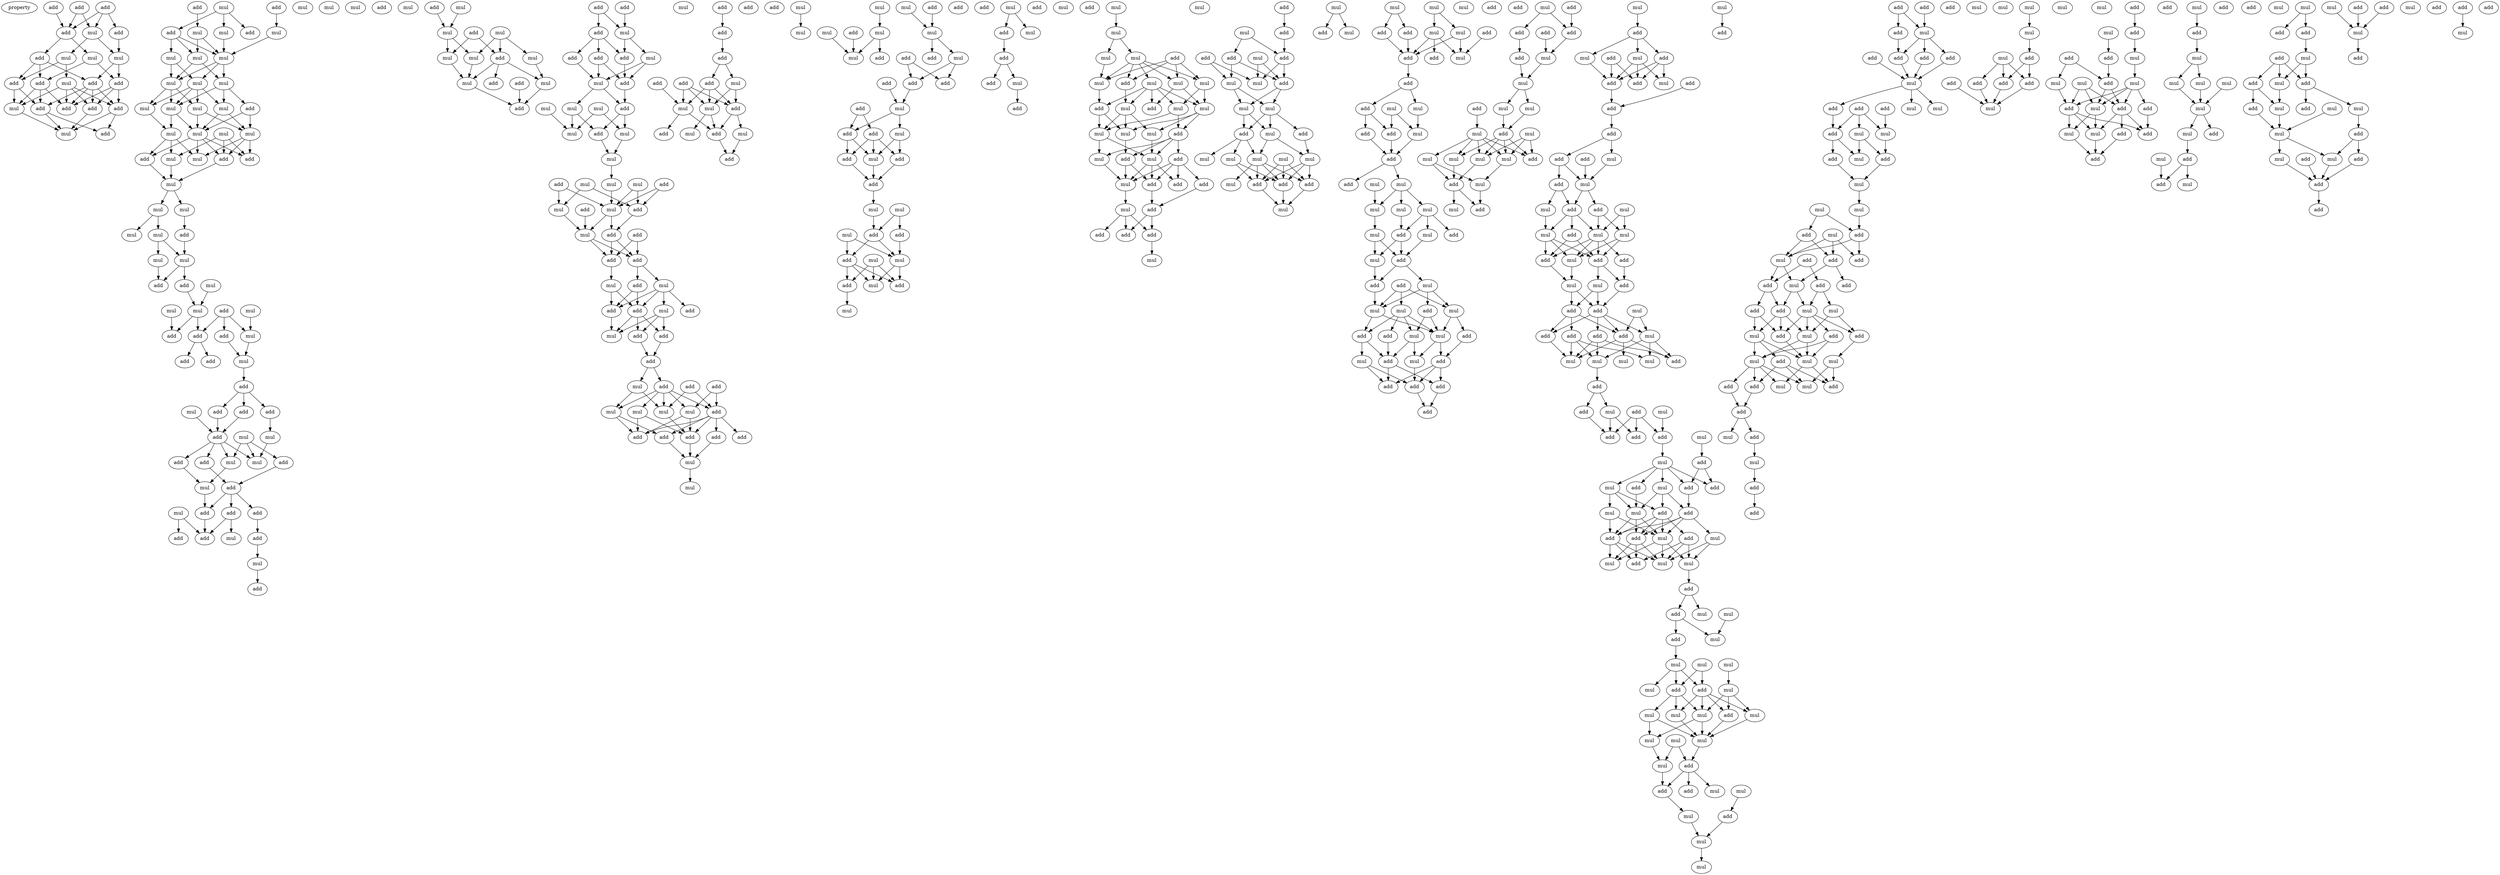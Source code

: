 digraph {
    node [fontcolor=black]
    property [mul=2,lf=1.7]
    0 [ label = add ];
    1 [ label = add ];
    2 [ label = add ];
    3 [ label = add ];
    4 [ label = add ];
    5 [ label = mul ];
    6 [ label = mul ];
    7 [ label = add ];
    8 [ label = mul ];
    9 [ label = mul ];
    10 [ label = add ];
    11 [ label = add ];
    12 [ label = add ];
    13 [ label = mul ];
    14 [ label = add ];
    15 [ label = add ];
    16 [ label = add ];
    17 [ label = add ];
    18 [ label = add ];
    19 [ label = mul ];
    20 [ label = add ];
    21 [ label = mul ];
    22 [ label = add ];
    23 [ label = mul ];
    24 [ label = add ];
    25 [ label = mul ];
    26 [ label = mul ];
    27 [ label = mul ];
    28 [ label = add ];
    29 [ label = add ];
    30 [ label = mul ];
    31 [ label = mul ];
    32 [ label = mul ];
    33 [ label = mul ];
    34 [ label = mul ];
    35 [ label = mul ];
    36 [ label = mul ];
    37 [ label = add ];
    38 [ label = mul ];
    39 [ label = mul ];
    40 [ label = mul ];
    41 [ label = mul ];
    42 [ label = mul ];
    43 [ label = mul ];
    44 [ label = mul ];
    45 [ label = add ];
    46 [ label = add ];
    47 [ label = mul ];
    48 [ label = add ];
    49 [ label = mul ];
    50 [ label = mul ];
    51 [ label = mul ];
    52 [ label = mul ];
    53 [ label = mul ];
    54 [ label = mul ];
    55 [ label = add ];
    56 [ label = mul ];
    57 [ label = mul ];
    58 [ label = add ];
    59 [ label = mul ];
    60 [ label = add ];
    61 [ label = add ];
    62 [ label = mul ];
    63 [ label = mul ];
    64 [ label = mul ];
    65 [ label = add ];
    66 [ label = add ];
    67 [ label = add ];
    68 [ label = mul ];
    69 [ label = mul ];
    70 [ label = mul ];
    71 [ label = add ];
    72 [ label = add ];
    73 [ label = add ];
    74 [ label = add ];
    75 [ label = mul ];
    76 [ label = add ];
    77 [ label = add ];
    78 [ label = add ];
    79 [ label = mul ];
    80 [ label = mul ];
    81 [ label = mul ];
    82 [ label = add ];
    83 [ label = mul ];
    84 [ label = add ];
    85 [ label = add ];
    86 [ label = add ];
    87 [ label = mul ];
    88 [ label = mul ];
    89 [ label = mul ];
    90 [ label = add ];
    91 [ label = add ];
    92 [ label = add ];
    93 [ label = add ];
    94 [ label = add ];
    95 [ label = add ];
    96 [ label = mul ];
    97 [ label = mul ];
    98 [ label = mul ];
    99 [ label = add ];
    100 [ label = add ];
    101 [ label = mul ];
    102 [ label = add ];
    103 [ label = mul ];
    104 [ label = add ];
    105 [ label = mul ];
    106 [ label = mul ];
    107 [ label = mul ];
    108 [ label = mul ];
    109 [ label = mul ];
    110 [ label = add ];
    111 [ label = mul ];
    112 [ label = add ];
    113 [ label = add ];
    114 [ label = mul ];
    115 [ label = add ];
    116 [ label = add ];
    117 [ label = add ];
    118 [ label = mul ];
    119 [ label = add ];
    120 [ label = add ];
    121 [ label = mul ];
    122 [ label = add ];
    123 [ label = add ];
    124 [ label = mul ];
    125 [ label = add ];
    126 [ label = mul ];
    127 [ label = mul ];
    128 [ label = add ];
    129 [ label = mul ];
    130 [ label = mul ];
    131 [ label = mul ];
    132 [ label = add ];
    133 [ label = mul ];
    134 [ label = mul ];
    135 [ label = mul ];
    136 [ label = mul ];
    137 [ label = add ];
    138 [ label = add ];
    139 [ label = add ];
    140 [ label = add ];
    141 [ label = mul ];
    142 [ label = mul ];
    143 [ label = add ];
    144 [ label = mul ];
    145 [ label = add ];
    146 [ label = add ];
    147 [ label = add ];
    148 [ label = mul ];
    149 [ label = add ];
    150 [ label = mul ];
    151 [ label = add ];
    152 [ label = mul ];
    153 [ label = add ];
    154 [ label = add ];
    155 [ label = add ];
    156 [ label = mul ];
    157 [ label = add ];
    158 [ label = add ];
    159 [ label = add ];
    160 [ label = mul ];
    161 [ label = add ];
    162 [ label = add ];
    163 [ label = add ];
    164 [ label = mul ];
    165 [ label = mul ];
    166 [ label = mul ];
    167 [ label = mul ];
    168 [ label = add ];
    169 [ label = add ];
    170 [ label = add ];
    171 [ label = add ];
    172 [ label = add ];
    173 [ label = mul ];
    174 [ label = mul ];
    175 [ label = mul ];
    176 [ label = add ];
    177 [ label = add ];
    178 [ label = add ];
    179 [ label = add ];
    180 [ label = add ];
    181 [ label = add ];
    182 [ label = add ];
    183 [ label = mul ];
    184 [ label = mul ];
    185 [ label = add ];
    186 [ label = mul ];
    187 [ label = add ];
    188 [ label = mul ];
    189 [ label = mul ];
    190 [ label = add ];
    191 [ label = add ];
    192 [ label = add ];
    193 [ label = mul ];
    194 [ label = mul ];
    195 [ label = mul ];
    196 [ label = add ];
    197 [ label = mul ];
    198 [ label = mul ];
    199 [ label = mul ];
    200 [ label = add ];
    201 [ label = mul ];
    202 [ label = add ];
    203 [ label = add ];
    204 [ label = mul ];
    205 [ label = add ];
    206 [ label = add ];
    207 [ label = mul ];
    208 [ label = add ];
    209 [ label = add ];
    210 [ label = add ];
    211 [ label = mul ];
    212 [ label = add ];
    213 [ label = add ];
    214 [ label = mul ];
    215 [ label = add ];
    216 [ label = add ];
    217 [ label = add ];
    218 [ label = mul ];
    219 [ label = add ];
    220 [ label = mul ];
    221 [ label = mul ];
    222 [ label = add ];
    223 [ label = mul ];
    224 [ label = add ];
    225 [ label = add ];
    226 [ label = mul ];
    227 [ label = mul ];
    228 [ label = add ];
    229 [ label = mul ];
    230 [ label = add ];
    231 [ label = mul ];
    232 [ label = add ];
    233 [ label = mul ];
    234 [ label = add ];
    235 [ label = add ];
    236 [ label = mul ];
    237 [ label = mul ];
    238 [ label = add ];
    239 [ label = add ];
    240 [ label = add ];
    241 [ label = mul ];
    242 [ label = add ];
    243 [ label = mul ];
    244 [ label = mul ];
    245 [ label = mul ];
    246 [ label = add ];
    247 [ label = mul ];
    248 [ label = mul ];
    249 [ label = add ];
    250 [ label = mul ];
    251 [ label = mul ];
    252 [ label = mul ];
    253 [ label = add ];
    254 [ label = mul ];
    255 [ label = mul ];
    256 [ label = add ];
    257 [ label = mul ];
    258 [ label = add ];
    259 [ label = mul ];
    260 [ label = mul ];
    261 [ label = mul ];
    262 [ label = add ];
    263 [ label = add ];
    264 [ label = mul ];
    265 [ label = mul ];
    266 [ label = add ];
    267 [ label = add ];
    268 [ label = mul ];
    269 [ label = add ];
    270 [ label = mul ];
    271 [ label = add ];
    272 [ label = add ];
    273 [ label = add ];
    274 [ label = add ];
    275 [ label = mul ];
    276 [ label = mul ];
    277 [ label = add ];
    278 [ label = mul ];
    279 [ label = add ];
    280 [ label = add ];
    281 [ label = mul ];
    282 [ label = add ];
    283 [ label = add ];
    284 [ label = mul ];
    285 [ label = add ];
    286 [ label = mul ];
    287 [ label = mul ];
    288 [ label = mul ];
    289 [ label = mul ];
    290 [ label = add ];
    291 [ label = add ];
    292 [ label = mul ];
    293 [ label = mul ];
    294 [ label = mul ];
    295 [ label = mul ];
    296 [ label = mul ];
    297 [ label = add ];
    298 [ label = mul ];
    299 [ label = add ];
    300 [ label = add ];
    301 [ label = mul ];
    302 [ label = mul ];
    303 [ label = add ];
    304 [ label = mul ];
    305 [ label = mul ];
    306 [ label = mul ];
    307 [ label = add ];
    308 [ label = mul ];
    309 [ label = add ];
    310 [ label = mul ];
    311 [ label = add ];
    312 [ label = add ];
    313 [ label = mul ];
    314 [ label = mul ];
    315 [ label = add ];
    316 [ label = add ];
    317 [ label = mul ];
    318 [ label = mul ];
    319 [ label = add ];
    320 [ label = add ];
    321 [ label = mul ];
    322 [ label = add ];
    323 [ label = add ];
    324 [ label = add ];
    325 [ label = mul ];
    326 [ label = add ];
    327 [ label = mul ];
    328 [ label = add ];
    329 [ label = mul ];
    330 [ label = mul ];
    331 [ label = mul ];
    332 [ label = mul ];
    333 [ label = add ];
    334 [ label = add ];
    335 [ label = mul ];
    336 [ label = add ];
    337 [ label = mul ];
    338 [ label = add ];
    339 [ label = mul ];
    340 [ label = add ];
    341 [ label = mul ];
    342 [ label = mul ];
    343 [ label = mul ];
    344 [ label = add ];
    345 [ label = add ];
    346 [ label = mul ];
    347 [ label = add ];
    348 [ label = add ];
    349 [ label = mul ];
    350 [ label = add ];
    351 [ label = add ];
    352 [ label = mul ];
    353 [ label = mul ];
    354 [ label = add ];
    355 [ label = add ];
    356 [ label = add ];
    357 [ label = add ];
    358 [ label = mul ];
    359 [ label = add ];
    360 [ label = add ];
    361 [ label = add ];
    362 [ label = add ];
    363 [ label = add ];
    364 [ label = mul ];
    365 [ label = mul ];
    366 [ label = mul ];
    367 [ label = add ];
    368 [ label = mul ];
    369 [ label = add ];
    370 [ label = mul ];
    371 [ label = mul ];
    372 [ label = mul ];
    373 [ label = mul ];
    374 [ label = mul ];
    375 [ label = add ];
    376 [ label = mul ];
    377 [ label = mul ];
    378 [ label = add ];
    379 [ label = add ];
    380 [ label = mul ];
    381 [ label = mul ];
    382 [ label = add ];
    383 [ label = add ];
    384 [ label = mul ];
    385 [ label = mul ];
    386 [ label = add ];
    387 [ label = add ];
    388 [ label = add ];
    389 [ label = mul ];
    390 [ label = add ];
    391 [ label = add ];
    392 [ label = add ];
    393 [ label = add ];
    394 [ label = add ];
    395 [ label = mul ];
    396 [ label = add ];
    397 [ label = mul ];
    398 [ label = mul ];
    399 [ label = add ];
    400 [ label = mul ];
    401 [ label = add ];
    402 [ label = mul ];
    403 [ label = mul ];
    404 [ label = add ];
    405 [ label = mul ];
    406 [ label = add ];
    407 [ label = add ];
    408 [ label = mul ];
    409 [ label = add ];
    410 [ label = add ];
    411 [ label = mul ];
    412 [ label = mul ];
    413 [ label = mul ];
    414 [ label = add ];
    415 [ label = add ];
    416 [ label = mul ];
    417 [ label = add ];
    418 [ label = add ];
    419 [ label = add ];
    420 [ label = add ];
    421 [ label = mul ];
    422 [ label = add ];
    423 [ label = mul ];
    424 [ label = mul ];
    425 [ label = mul ];
    426 [ label = add ];
    427 [ label = mul ];
    428 [ label = add ];
    429 [ label = mul ];
    430 [ label = add ];
    431 [ label = add ];
    432 [ label = mul ];
    433 [ label = add ];
    434 [ label = add ];
    435 [ label = add ];
    436 [ label = mul ];
    437 [ label = add ];
    438 [ label = mul ];
    439 [ label = mul ];
    440 [ label = add ];
    441 [ label = add ];
    442 [ label = add ];
    443 [ label = mul ];
    444 [ label = add ];
    445 [ label = mul ];
    446 [ label = add ];
    447 [ label = add ];
    448 [ label = add ];
    449 [ label = mul ];
    450 [ label = mul ];
    451 [ label = mul ];
    452 [ label = mul ];
    453 [ label = mul ];
    454 [ label = add ];
    455 [ label = add ];
    456 [ label = mul ];
    457 [ label = mul ];
    458 [ label = add ];
    459 [ label = add ];
    460 [ label = mul ];
    461 [ label = mul ];
    462 [ label = mul ];
    463 [ label = mul ];
    464 [ label = add ];
    465 [ label = mul ];
    466 [ label = mul ];
    467 [ label = add ];
    468 [ label = mul ];
    469 [ label = mul ];
    470 [ label = mul ];
    471 [ label = mul ];
    472 [ label = add ];
    473 [ label = mul ];
    474 [ label = mul ];
    475 [ label = mul ];
    476 [ label = add ];
    477 [ label = mul ];
    478 [ label = mul ];
    479 [ label = add ];
    480 [ label = add ];
    481 [ label = mul ];
    482 [ label = mul ];
    483 [ label = add ];
    484 [ label = mul ];
    485 [ label = add ];
    486 [ label = mul ];
    487 [ label = add ];
    488 [ label = mul ];
    489 [ label = add ];
    490 [ label = add ];
    491 [ label = mul ];
    492 [ label = add ];
    493 [ label = add ];
    494 [ label = add ];
    495 [ label = add ];
    496 [ label = mul ];
    497 [ label = add ];
    498 [ label = add ];
    499 [ label = add ];
    500 [ label = mul ];
    501 [ label = mul ];
    502 [ label = mul ];
    503 [ label = add ];
    504 [ label = mul ];
    505 [ label = add ];
    506 [ label = mul ];
    507 [ label = add ];
    508 [ label = mul ];
    509 [ label = mul ];
    510 [ label = mul ];
    511 [ label = mul ];
    512 [ label = add ];
    513 [ label = add ];
    514 [ label = mul ];
    515 [ label = add ];
    516 [ label = add ];
    517 [ label = add ];
    518 [ label = add ];
    519 [ label = add ];
    520 [ label = add ];
    521 [ label = mul ];
    522 [ label = add ];
    523 [ label = mul ];
    524 [ label = mul ];
    525 [ label = add ];
    526 [ label = mul ];
    527 [ label = add ];
    528 [ label = mul ];
    529 [ label = add ];
    530 [ label = add ];
    531 [ label = add ];
    532 [ label = mul ];
    533 [ label = mul ];
    534 [ label = mul ];
    535 [ label = mul ];
    536 [ label = add ];
    537 [ label = mul ];
    538 [ label = add ];
    539 [ label = add ];
    540 [ label = add ];
    541 [ label = mul ];
    542 [ label = add ];
    543 [ label = add ];
    544 [ label = mul ];
    545 [ label = add ];
    546 [ label = mul ];
    547 [ label = mul ];
    548 [ label = add ];
    549 [ label = mul ];
    550 [ label = mul ];
    551 [ label = mul ];
    552 [ label = mul ];
    553 [ label = add ];
    554 [ label = mul ];
    555 [ label = add ];
    556 [ label = add ];
    557 [ label = add ];
    558 [ label = add ];
    559 [ label = mul ];
    560 [ label = add ];
    561 [ label = add ];
    562 [ label = mul ];
    563 [ label = add ];
    564 [ label = mul ];
    565 [ label = add ];
    566 [ label = add ];
    567 [ label = add ];
    568 [ label = mul ];
    569 [ label = mul ];
    570 [ label = mul ];
    571 [ label = mul ];
    572 [ label = add ];
    573 [ label = add ];
    574 [ label = add ];
    575 [ label = mul ];
    576 [ label = add ];
    577 [ label = add ];
    578 [ label = mul ];
    579 [ label = add ];
    580 [ label = mul ];
    581 [ label = add ];
    582 [ label = add ];
    583 [ label = mul ];
    584 [ label = mul ];
    585 [ label = add ];
    586 [ label = mul ];
    587 [ label = mul ];
    588 [ label = mul ];
    589 [ label = mul ];
    590 [ label = mul ];
    591 [ label = add ];
    592 [ label = add ];
    593 [ label = mul ];
    594 [ label = add ];
    595 [ label = mul ];
    596 [ label = mul ];
    597 [ label = add ];
    598 [ label = add ];
    599 [ label = add ];
    600 [ label = mul ];
    601 [ label = add ];
    602 [ label = mul ];
    603 [ label = add ];
    604 [ label = add ];
    605 [ label = mul ];
    606 [ label = mul ];
    607 [ label = add ];
    608 [ label = mul ];
    609 [ label = add ];
    610 [ label = mul ];
    611 [ label = mul ];
    612 [ label = add ];
    613 [ label = mul ];
    614 [ label = add ];
    615 [ label = add ];
    616 [ label = add ];
    617 [ label = mul ];
    618 [ label = add ];
    619 [ label = mul ];
    620 [ label = add ];
    621 [ label = mul ];
    622 [ label = add ];
    623 [ label = add ];
    624 [ label = add ];
    625 [ label = mul ];
    626 [ label = add ];
    0 -> 4 [ name = 0 ];
    0 -> 5 [ name = 1 ];
    1 -> 3 [ name = 2 ];
    1 -> 4 [ name = 3 ];
    1 -> 5 [ name = 4 ];
    2 -> 4 [ name = 5 ];
    3 -> 9 [ name = 6 ];
    4 -> 7 [ name = 7 ];
    4 -> 8 [ name = 8 ];
    5 -> 6 [ name = 9 ];
    5 -> 9 [ name = 10 ];
    6 -> 12 [ name = 11 ];
    6 -> 13 [ name = 12 ];
    7 -> 10 [ name = 13 ];
    7 -> 12 [ name = 14 ];
    7 -> 14 [ name = 15 ];
    8 -> 11 [ name = 16 ];
    8 -> 14 [ name = 17 ];
    9 -> 10 [ name = 18 ];
    9 -> 11 [ name = 19 ];
    10 -> 15 [ name = 20 ];
    10 -> 16 [ name = 21 ];
    10 -> 17 [ name = 22 ];
    10 -> 18 [ name = 23 ];
    11 -> 15 [ name = 24 ];
    11 -> 16 [ name = 25 ];
    11 -> 18 [ name = 26 ];
    12 -> 17 [ name = 27 ];
    12 -> 19 [ name = 28 ];
    13 -> 15 [ name = 29 ];
    13 -> 16 [ name = 30 ];
    13 -> 18 [ name = 31 ];
    13 -> 19 [ name = 32 ];
    14 -> 15 [ name = 33 ];
    14 -> 17 [ name = 34 ];
    14 -> 19 [ name = 35 ];
    16 -> 21 [ name = 36 ];
    17 -> 20 [ name = 37 ];
    17 -> 21 [ name = 38 ];
    18 -> 20 [ name = 39 ];
    18 -> 21 [ name = 40 ];
    19 -> 21 [ name = 41 ];
    22 -> 25 [ name = 42 ];
    23 -> 27 [ name = 43 ];
    23 -> 28 [ name = 44 ];
    23 -> 29 [ name = 45 ];
    24 -> 26 [ name = 46 ];
    25 -> 32 [ name = 47 ];
    26 -> 31 [ name = 48 ];
    26 -> 32 [ name = 49 ];
    27 -> 32 [ name = 50 ];
    29 -> 30 [ name = 51 ];
    29 -> 31 [ name = 52 ];
    29 -> 32 [ name = 53 ];
    30 -> 34 [ name = 54 ];
    30 -> 35 [ name = 55 ];
    31 -> 33 [ name = 56 ];
    31 -> 35 [ name = 57 ];
    32 -> 33 [ name = 58 ];
    32 -> 34 [ name = 59 ];
    32 -> 35 [ name = 60 ];
    33 -> 37 [ name = 61 ];
    33 -> 39 [ name = 62 ];
    33 -> 40 [ name = 63 ];
    34 -> 36 [ name = 64 ];
    34 -> 38 [ name = 65 ];
    34 -> 39 [ name = 66 ];
    34 -> 40 [ name = 67 ];
    35 -> 36 [ name = 68 ];
    35 -> 38 [ name = 69 ];
    35 -> 40 [ name = 70 ];
    36 -> 42 [ name = 71 ];
    37 -> 41 [ name = 72 ];
    37 -> 44 [ name = 73 ];
    38 -> 41 [ name = 74 ];
    38 -> 44 [ name = 75 ];
    39 -> 41 [ name = 76 ];
    39 -> 44 [ name = 77 ];
    40 -> 42 [ name = 78 ];
    40 -> 44 [ name = 79 ];
    41 -> 45 [ name = 80 ];
    41 -> 46 [ name = 81 ];
    41 -> 49 [ name = 82 ];
    42 -> 47 [ name = 83 ];
    42 -> 48 [ name = 84 ];
    42 -> 49 [ name = 85 ];
    43 -> 45 [ name = 86 ];
    43 -> 46 [ name = 87 ];
    43 -> 47 [ name = 88 ];
    44 -> 45 [ name = 89 ];
    44 -> 46 [ name = 90 ];
    44 -> 48 [ name = 91 ];
    44 -> 49 [ name = 92 ];
    45 -> 50 [ name = 93 ];
    47 -> 50 [ name = 94 ];
    48 -> 50 [ name = 95 ];
    50 -> 51 [ name = 96 ];
    50 -> 52 [ name = 97 ];
    51 -> 53 [ name = 98 ];
    51 -> 54 [ name = 99 ];
    52 -> 55 [ name = 100 ];
    54 -> 56 [ name = 101 ];
    54 -> 57 [ name = 102 ];
    55 -> 57 [ name = 103 ];
    56 -> 60 [ name = 104 ];
    57 -> 58 [ name = 105 ];
    57 -> 60 [ name = 106 ];
    58 -> 64 [ name = 107 ];
    59 -> 64 [ name = 108 ];
    61 -> 66 [ name = 109 ];
    61 -> 67 [ name = 110 ];
    61 -> 68 [ name = 111 ];
    62 -> 68 [ name = 112 ];
    63 -> 65 [ name = 113 ];
    64 -> 65 [ name = 114 ];
    64 -> 67 [ name = 115 ];
    66 -> 70 [ name = 116 ];
    67 -> 71 [ name = 117 ];
    67 -> 72 [ name = 118 ];
    68 -> 70 [ name = 119 ];
    70 -> 73 [ name = 120 ];
    73 -> 74 [ name = 121 ];
    73 -> 76 [ name = 122 ];
    73 -> 77 [ name = 123 ];
    74 -> 80 [ name = 124 ];
    75 -> 78 [ name = 125 ];
    76 -> 78 [ name = 126 ];
    77 -> 78 [ name = 127 ];
    78 -> 81 [ name = 128 ];
    78 -> 82 [ name = 129 ];
    78 -> 83 [ name = 130 ];
    78 -> 84 [ name = 131 ];
    79 -> 81 [ name = 132 ];
    79 -> 83 [ name = 133 ];
    79 -> 85 [ name = 134 ];
    80 -> 83 [ name = 135 ];
    81 -> 87 [ name = 136 ];
    82 -> 87 [ name = 137 ];
    84 -> 86 [ name = 138 ];
    85 -> 86 [ name = 139 ];
    86 -> 90 [ name = 140 ];
    86 -> 91 [ name = 141 ];
    86 -> 92 [ name = 142 ];
    87 -> 92 [ name = 143 ];
    89 -> 93 [ name = 144 ];
    89 -> 94 [ name = 145 ];
    90 -> 94 [ name = 146 ];
    90 -> 96 [ name = 147 ];
    91 -> 95 [ name = 148 ];
    92 -> 94 [ name = 149 ];
    95 -> 97 [ name = 150 ];
    97 -> 99 [ name = 151 ];
    102 -> 106 [ name = 152 ];
    103 -> 106 [ name = 153 ];
    104 -> 107 [ name = 154 ];
    104 -> 110 [ name = 155 ];
    105 -> 108 [ name = 156 ];
    105 -> 109 [ name = 157 ];
    105 -> 110 [ name = 158 ];
    106 -> 107 [ name = 159 ];
    106 -> 109 [ name = 160 ];
    107 -> 111 [ name = 161 ];
    108 -> 114 [ name = 162 ];
    109 -> 111 [ name = 163 ];
    110 -> 111 [ name = 164 ];
    110 -> 113 [ name = 165 ];
    110 -> 114 [ name = 166 ];
    111 -> 115 [ name = 167 ];
    112 -> 115 [ name = 168 ];
    114 -> 115 [ name = 169 ];
    116 -> 118 [ name = 170 ];
    116 -> 119 [ name = 171 ];
    117 -> 118 [ name = 172 ];
    118 -> 121 [ name = 173 ];
    118 -> 122 [ name = 174 ];
    119 -> 120 [ name = 175 ];
    119 -> 122 [ name = 176 ];
    119 -> 123 [ name = 177 ];
    120 -> 124 [ name = 178 ];
    121 -> 124 [ name = 179 ];
    121 -> 125 [ name = 180 ];
    122 -> 125 [ name = 181 ];
    123 -> 124 [ name = 182 ];
    123 -> 125 [ name = 183 ];
    124 -> 126 [ name = 184 ];
    124 -> 128 [ name = 185 ];
    125 -> 128 [ name = 186 ];
    126 -> 131 [ name = 187 ];
    126 -> 132 [ name = 188 ];
    127 -> 130 [ name = 189 ];
    127 -> 131 [ name = 190 ];
    128 -> 130 [ name = 191 ];
    128 -> 132 [ name = 192 ];
    129 -> 131 [ name = 193 ];
    130 -> 133 [ name = 194 ];
    132 -> 133 [ name = 195 ];
    133 -> 136 [ name = 196 ];
    134 -> 139 [ name = 197 ];
    134 -> 142 [ name = 198 ];
    135 -> 139 [ name = 199 ];
    135 -> 141 [ name = 200 ];
    136 -> 141 [ name = 201 ];
    137 -> 139 [ name = 202 ];
    137 -> 141 [ name = 203 ];
    138 -> 141 [ name = 204 ];
    138 -> 142 [ name = 205 ];
    139 -> 145 [ name = 206 ];
    140 -> 144 [ name = 207 ];
    141 -> 144 [ name = 208 ];
    141 -> 145 [ name = 209 ];
    142 -> 144 [ name = 210 ];
    143 -> 146 [ name = 211 ];
    143 -> 147 [ name = 212 ];
    144 -> 146 [ name = 213 ];
    144 -> 147 [ name = 214 ];
    145 -> 146 [ name = 215 ];
    145 -> 147 [ name = 216 ];
    146 -> 150 [ name = 217 ];
    147 -> 148 [ name = 218 ];
    147 -> 149 [ name = 219 ];
    148 -> 151 [ name = 220 ];
    148 -> 152 [ name = 221 ];
    148 -> 153 [ name = 222 ];
    148 -> 154 [ name = 223 ];
    149 -> 151 [ name = 224 ];
    149 -> 153 [ name = 225 ];
    150 -> 151 [ name = 226 ];
    150 -> 153 [ name = 227 ];
    151 -> 156 [ name = 228 ];
    152 -> 155 [ name = 229 ];
    152 -> 156 [ name = 230 ];
    152 -> 157 [ name = 231 ];
    153 -> 155 [ name = 232 ];
    153 -> 156 [ name = 233 ];
    153 -> 157 [ name = 234 ];
    155 -> 158 [ name = 235 ];
    157 -> 158 [ name = 236 ];
    158 -> 160 [ name = 237 ];
    158 -> 162 [ name = 238 ];
    159 -> 163 [ name = 239 ];
    159 -> 165 [ name = 240 ];
    160 -> 164 [ name = 241 ];
    160 -> 166 [ name = 242 ];
    161 -> 163 [ name = 243 ];
    161 -> 164 [ name = 244 ];
    162 -> 163 [ name = 245 ];
    162 -> 164 [ name = 246 ];
    162 -> 165 [ name = 247 ];
    162 -> 166 [ name = 248 ];
    162 -> 167 [ name = 249 ];
    163 -> 168 [ name = 250 ];
    163 -> 169 [ name = 251 ];
    163 -> 170 [ name = 252 ];
    163 -> 171 [ name = 253 ];
    163 -> 172 [ name = 254 ];
    164 -> 171 [ name = 255 ];
    165 -> 169 [ name = 256 ];
    165 -> 171 [ name = 257 ];
    166 -> 168 [ name = 258 ];
    166 -> 169 [ name = 259 ];
    167 -> 169 [ name = 260 ];
    167 -> 171 [ name = 261 ];
    168 -> 173 [ name = 262 ];
    171 -> 173 [ name = 263 ];
    172 -> 173 [ name = 264 ];
    173 -> 174 [ name = 265 ];
    176 -> 177 [ name = 266 ];
    177 -> 178 [ name = 267 ];
    178 -> 181 [ name = 268 ];
    178 -> 183 [ name = 269 ];
    180 -> 184 [ name = 270 ];
    180 -> 185 [ name = 271 ];
    180 -> 186 [ name = 272 ];
    181 -> 184 [ name = 273 ];
    181 -> 185 [ name = 274 ];
    181 -> 186 [ name = 275 ];
    182 -> 184 [ name = 276 ];
    183 -> 185 [ name = 277 ];
    183 -> 186 [ name = 278 ];
    184 -> 187 [ name = 279 ];
    184 -> 190 [ name = 280 ];
    185 -> 187 [ name = 281 ];
    185 -> 188 [ name = 282 ];
    186 -> 187 [ name = 283 ];
    186 -> 189 [ name = 284 ];
    187 -> 192 [ name = 285 ];
    188 -> 192 [ name = 286 ];
    193 -> 198 [ name = 287 ];
    194 -> 197 [ name = 288 ];
    195 -> 199 [ name = 289 ];
    196 -> 199 [ name = 290 ];
    197 -> 199 [ name = 291 ];
    197 -> 200 [ name = 292 ];
    201 -> 204 [ name = 293 ];
    203 -> 204 [ name = 294 ];
    204 -> 205 [ name = 295 ];
    204 -> 207 [ name = 296 ];
    206 -> 208 [ name = 297 ];
    206 -> 210 [ name = 298 ];
    207 -> 208 [ name = 299 ];
    207 -> 210 [ name = 300 ];
    208 -> 211 [ name = 301 ];
    209 -> 211 [ name = 302 ];
    211 -> 213 [ name = 303 ];
    211 -> 214 [ name = 304 ];
    212 -> 213 [ name = 305 ];
    212 -> 215 [ name = 306 ];
    213 -> 216 [ name = 307 ];
    213 -> 218 [ name = 308 ];
    214 -> 217 [ name = 309 ];
    214 -> 218 [ name = 310 ];
    215 -> 216 [ name = 311 ];
    215 -> 217 [ name = 312 ];
    215 -> 218 [ name = 313 ];
    216 -> 219 [ name = 314 ];
    217 -> 219 [ name = 315 ];
    218 -> 219 [ name = 316 ];
    219 -> 221 [ name = 317 ];
    220 -> 222 [ name = 318 ];
    220 -> 224 [ name = 319 ];
    221 -> 224 [ name = 320 ];
    222 -> 226 [ name = 321 ];
    223 -> 225 [ name = 322 ];
    223 -> 226 [ name = 323 ];
    224 -> 225 [ name = 324 ];
    224 -> 226 [ name = 325 ];
    225 -> 228 [ name = 326 ];
    225 -> 229 [ name = 327 ];
    225 -> 230 [ name = 328 ];
    226 -> 229 [ name = 329 ];
    226 -> 230 [ name = 330 ];
    227 -> 228 [ name = 331 ];
    227 -> 229 [ name = 332 ];
    227 -> 230 [ name = 333 ];
    228 -> 231 [ name = 334 ];
    233 -> 234 [ name = 335 ];
    233 -> 236 [ name = 336 ];
    234 -> 238 [ name = 337 ];
    238 -> 240 [ name = 338 ];
    238 -> 241 [ name = 339 ];
    241 -> 242 [ name = 340 ];
    243 -> 244 [ name = 341 ];
    244 -> 245 [ name = 342 ];
    244 -> 247 [ name = 343 ];
    245 -> 248 [ name = 344 ];
    245 -> 249 [ name = 345 ];
    245 -> 250 [ name = 346 ];
    245 -> 251 [ name = 347 ];
    245 -> 252 [ name = 348 ];
    246 -> 249 [ name = 349 ];
    246 -> 250 [ name = 350 ];
    246 -> 251 [ name = 351 ];
    246 -> 252 [ name = 352 ];
    247 -> 251 [ name = 353 ];
    248 -> 253 [ name = 354 ];
    248 -> 254 [ name = 355 ];
    248 -> 255 [ name = 356 ];
    248 -> 256 [ name = 357 ];
    248 -> 257 [ name = 358 ];
    249 -> 257 [ name = 359 ];
    250 -> 254 [ name = 360 ];
    250 -> 255 [ name = 361 ];
    251 -> 253 [ name = 362 ];
    252 -> 254 [ name = 363 ];
    252 -> 256 [ name = 364 ];
    253 -> 260 [ name = 365 ];
    253 -> 261 [ name = 366 ];
    254 -> 258 [ name = 367 ];
    254 -> 259 [ name = 368 ];
    254 -> 260 [ name = 369 ];
    255 -> 258 [ name = 370 ];
    255 -> 261 [ name = 371 ];
    257 -> 259 [ name = 372 ];
    257 -> 260 [ name = 373 ];
    257 -> 261 [ name = 374 ];
    258 -> 262 [ name = 375 ];
    258 -> 263 [ name = 376 ];
    258 -> 264 [ name = 377 ];
    258 -> 265 [ name = 378 ];
    259 -> 264 [ name = 379 ];
    260 -> 262 [ name = 380 ];
    261 -> 264 [ name = 381 ];
    261 -> 265 [ name = 382 ];
    262 -> 268 [ name = 383 ];
    262 -> 269 [ name = 384 ];
    263 -> 266 [ name = 385 ];
    263 -> 267 [ name = 386 ];
    263 -> 268 [ name = 387 ];
    263 -> 269 [ name = 388 ];
    264 -> 266 [ name = 389 ];
    264 -> 268 [ name = 390 ];
    264 -> 269 [ name = 391 ];
    265 -> 268 [ name = 392 ];
    267 -> 271 [ name = 393 ];
    268 -> 270 [ name = 394 ];
    269 -> 271 [ name = 395 ];
    270 -> 272 [ name = 396 ];
    270 -> 273 [ name = 397 ];
    270 -> 274 [ name = 398 ];
    271 -> 273 [ name = 399 ];
    271 -> 274 [ name = 400 ];
    274 -> 275 [ name = 401 ];
    277 -> 279 [ name = 402 ];
    278 -> 280 [ name = 403 ];
    278 -> 282 [ name = 404 ];
    279 -> 282 [ name = 405 ];
    280 -> 285 [ name = 406 ];
    280 -> 286 [ name = 407 ];
    281 -> 284 [ name = 408 ];
    281 -> 285 [ name = 409 ];
    282 -> 284 [ name = 410 ];
    282 -> 285 [ name = 411 ];
    283 -> 284 [ name = 412 ];
    283 -> 286 [ name = 413 ];
    285 -> 287 [ name = 414 ];
    285 -> 288 [ name = 415 ];
    286 -> 287 [ name = 416 ];
    286 -> 288 [ name = 417 ];
    287 -> 289 [ name = 418 ];
    287 -> 290 [ name = 419 ];
    287 -> 291 [ name = 420 ];
    288 -> 289 [ name = 421 ];
    288 -> 291 [ name = 422 ];
    289 -> 292 [ name = 423 ];
    289 -> 296 [ name = 424 ];
    290 -> 296 [ name = 425 ];
    291 -> 292 [ name = 426 ];
    291 -> 294 [ name = 427 ];
    291 -> 295 [ name = 428 ];
    292 -> 297 [ name = 429 ];
    292 -> 298 [ name = 430 ];
    292 -> 299 [ name = 431 ];
    292 -> 300 [ name = 432 ];
    293 -> 297 [ name = 433 ];
    293 -> 299 [ name = 434 ];
    293 -> 300 [ name = 435 ];
    294 -> 297 [ name = 436 ];
    294 -> 300 [ name = 437 ];
    296 -> 297 [ name = 438 ];
    296 -> 299 [ name = 439 ];
    296 -> 300 [ name = 440 ];
    297 -> 301 [ name = 441 ];
    299 -> 301 [ name = 442 ];
    300 -> 301 [ name = 443 ];
    302 -> 303 [ name = 444 ];
    302 -> 304 [ name = 445 ];
    305 -> 308 [ name = 446 ];
    305 -> 310 [ name = 447 ];
    306 -> 307 [ name = 448 ];
    306 -> 309 [ name = 449 ];
    307 -> 312 [ name = 450 ];
    308 -> 312 [ name = 451 ];
    308 -> 314 [ name = 452 ];
    308 -> 315 [ name = 453 ];
    309 -> 312 [ name = 454 ];
    310 -> 312 [ name = 455 ];
    310 -> 314 [ name = 456 ];
    311 -> 314 [ name = 457 ];
    312 -> 316 [ name = 458 ];
    316 -> 318 [ name = 459 ];
    316 -> 319 [ name = 460 ];
    317 -> 321 [ name = 461 ];
    317 -> 323 [ name = 462 ];
    318 -> 321 [ name = 463 ];
    319 -> 322 [ name = 464 ];
    319 -> 323 [ name = 465 ];
    321 -> 324 [ name = 466 ];
    322 -> 324 [ name = 467 ];
    323 -> 324 [ name = 468 ];
    324 -> 327 [ name = 469 ];
    324 -> 328 [ name = 470 ];
    325 -> 330 [ name = 471 ];
    327 -> 329 [ name = 472 ];
    327 -> 330 [ name = 473 ];
    327 -> 331 [ name = 474 ];
    329 -> 334 [ name = 475 ];
    330 -> 335 [ name = 476 ];
    331 -> 332 [ name = 477 ];
    331 -> 333 [ name = 478 ];
    331 -> 334 [ name = 479 ];
    332 -> 336 [ name = 480 ];
    334 -> 336 [ name = 481 ];
    334 -> 337 [ name = 482 ];
    335 -> 336 [ name = 483 ];
    335 -> 337 [ name = 484 ];
    336 -> 339 [ name = 485 ];
    336 -> 340 [ name = 486 ];
    337 -> 340 [ name = 487 ];
    338 -> 341 [ name = 488 ];
    338 -> 342 [ name = 489 ];
    338 -> 343 [ name = 490 ];
    339 -> 342 [ name = 491 ];
    339 -> 343 [ name = 492 ];
    339 -> 344 [ name = 493 ];
    340 -> 343 [ name = 494 ];
    341 -> 345 [ name = 495 ];
    341 -> 346 [ name = 496 ];
    341 -> 348 [ name = 497 ];
    341 -> 349 [ name = 498 ];
    342 -> 347 [ name = 499 ];
    342 -> 349 [ name = 500 ];
    343 -> 348 [ name = 501 ];
    343 -> 349 [ name = 502 ];
    344 -> 346 [ name = 503 ];
    344 -> 349 [ name = 504 ];
    345 -> 351 [ name = 505 ];
    346 -> 351 [ name = 506 ];
    346 -> 353 [ name = 507 ];
    347 -> 350 [ name = 508 ];
    348 -> 351 [ name = 509 ];
    348 -> 352 [ name = 510 ];
    349 -> 350 [ name = 511 ];
    349 -> 353 [ name = 512 ];
    350 -> 354 [ name = 513 ];
    350 -> 355 [ name = 514 ];
    350 -> 356 [ name = 515 ];
    351 -> 355 [ name = 516 ];
    351 -> 356 [ name = 517 ];
    352 -> 354 [ name = 518 ];
    352 -> 355 [ name = 519 ];
    353 -> 354 [ name = 520 ];
    354 -> 357 [ name = 521 ];
    356 -> 357 [ name = 522 ];
    358 -> 360 [ name = 523 ];
    358 -> 362 [ name = 524 ];
    359 -> 360 [ name = 525 ];
    360 -> 364 [ name = 526 ];
    361 -> 364 [ name = 527 ];
    362 -> 363 [ name = 528 ];
    363 -> 365 [ name = 529 ];
    364 -> 365 [ name = 530 ];
    365 -> 366 [ name = 531 ];
    365 -> 368 [ name = 532 ];
    366 -> 369 [ name = 533 ];
    367 -> 370 [ name = 534 ];
    368 -> 369 [ name = 535 ];
    369 -> 372 [ name = 536 ];
    369 -> 373 [ name = 537 ];
    369 -> 374 [ name = 538 ];
    369 -> 375 [ name = 539 ];
    370 -> 372 [ name = 540 ];
    370 -> 373 [ name = 541 ];
    370 -> 374 [ name = 542 ];
    370 -> 375 [ name = 543 ];
    370 -> 376 [ name = 544 ];
    371 -> 372 [ name = 545 ];
    371 -> 374 [ name = 546 ];
    371 -> 375 [ name = 547 ];
    372 -> 377 [ name = 548 ];
    373 -> 378 [ name = 549 ];
    374 -> 378 [ name = 550 ];
    376 -> 377 [ name = 551 ];
    376 -> 378 [ name = 552 ];
    377 -> 379 [ name = 553 ];
    378 -> 379 [ name = 554 ];
    378 -> 380 [ name = 555 ];
    381 -> 382 [ name = 556 ];
    382 -> 383 [ name = 557 ];
    382 -> 384 [ name = 558 ];
    382 -> 385 [ name = 559 ];
    383 -> 388 [ name = 560 ];
    383 -> 389 [ name = 561 ];
    383 -> 390 [ name = 562 ];
    384 -> 390 [ name = 563 ];
    385 -> 388 [ name = 564 ];
    385 -> 389 [ name = 565 ];
    385 -> 390 [ name = 566 ];
    386 -> 388 [ name = 567 ];
    386 -> 390 [ name = 568 ];
    387 -> 391 [ name = 569 ];
    390 -> 391 [ name = 570 ];
    391 -> 392 [ name = 571 ];
    392 -> 393 [ name = 572 ];
    392 -> 395 [ name = 573 ];
    393 -> 396 [ name = 574 ];
    393 -> 397 [ name = 575 ];
    394 -> 397 [ name = 576 ];
    395 -> 397 [ name = 577 ];
    396 -> 398 [ name = 578 ];
    396 -> 401 [ name = 579 ];
    397 -> 399 [ name = 580 ];
    397 -> 401 [ name = 581 ];
    398 -> 402 [ name = 582 ];
    399 -> 403 [ name = 583 ];
    399 -> 405 [ name = 584 ];
    400 -> 403 [ name = 585 ];
    400 -> 405 [ name = 586 ];
    401 -> 402 [ name = 587 ];
    401 -> 404 [ name = 588 ];
    401 -> 405 [ name = 589 ];
    402 -> 407 [ name = 590 ];
    402 -> 408 [ name = 591 ];
    402 -> 409 [ name = 592 ];
    403 -> 408 [ name = 593 ];
    403 -> 409 [ name = 594 ];
    404 -> 407 [ name = 595 ];
    404 -> 409 [ name = 596 ];
    405 -> 406 [ name = 597 ];
    405 -> 407 [ name = 598 ];
    405 -> 408 [ name = 599 ];
    405 -> 409 [ name = 600 ];
    406 -> 410 [ name = 601 ];
    407 -> 412 [ name = 602 ];
    408 -> 412 [ name = 603 ];
    409 -> 410 [ name = 604 ];
    409 -> 411 [ name = 605 ];
    410 -> 415 [ name = 606 ];
    411 -> 414 [ name = 607 ];
    411 -> 415 [ name = 608 ];
    412 -> 414 [ name = 609 ];
    412 -> 415 [ name = 610 ];
    413 -> 416 [ name = 611 ];
    413 -> 420 [ name = 612 ];
    414 -> 417 [ name = 613 ];
    414 -> 419 [ name = 614 ];
    414 -> 420 [ name = 615 ];
    415 -> 416 [ name = 616 ];
    415 -> 418 [ name = 617 ];
    415 -> 419 [ name = 618 ];
    415 -> 420 [ name = 619 ];
    416 -> 422 [ name = 620 ];
    416 -> 424 [ name = 621 ];
    416 -> 425 [ name = 622 ];
    417 -> 421 [ name = 623 ];
    417 -> 424 [ name = 624 ];
    417 -> 425 [ name = 625 ];
    418 -> 421 [ name = 626 ];
    418 -> 422 [ name = 627 ];
    418 -> 425 [ name = 628 ];
    419 -> 421 [ name = 629 ];
    420 -> 421 [ name = 630 ];
    420 -> 422 [ name = 631 ];
    420 -> 423 [ name = 632 ];
    425 -> 426 [ name = 633 ];
    426 -> 428 [ name = 634 ];
    426 -> 429 [ name = 635 ];
    427 -> 431 [ name = 636 ];
    428 -> 433 [ name = 637 ];
    429 -> 433 [ name = 638 ];
    429 -> 434 [ name = 639 ];
    430 -> 431 [ name = 640 ];
    430 -> 433 [ name = 641 ];
    430 -> 434 [ name = 642 ];
    431 -> 436 [ name = 643 ];
    432 -> 435 [ name = 644 ];
    435 -> 440 [ name = 645 ];
    435 -> 441 [ name = 646 ];
    436 -> 437 [ name = 647 ];
    436 -> 438 [ name = 648 ];
    436 -> 439 [ name = 649 ];
    436 -> 440 [ name = 650 ];
    436 -> 441 [ name = 651 ];
    437 -> 443 [ name = 652 ];
    438 -> 442 [ name = 653 ];
    438 -> 443 [ name = 654 ];
    438 -> 445 [ name = 655 ];
    439 -> 442 [ name = 656 ];
    439 -> 443 [ name = 657 ];
    439 -> 444 [ name = 658 ];
    440 -> 444 [ name = 659 ];
    442 -> 446 [ name = 660 ];
    442 -> 447 [ name = 661 ];
    442 -> 448 [ name = 662 ];
    442 -> 450 [ name = 663 ];
    443 -> 447 [ name = 664 ];
    443 -> 448 [ name = 665 ];
    443 -> 450 [ name = 666 ];
    444 -> 447 [ name = 667 ];
    444 -> 448 [ name = 668 ];
    444 -> 449 [ name = 669 ];
    444 -> 450 [ name = 670 ];
    445 -> 448 [ name = 671 ];
    445 -> 450 [ name = 672 ];
    446 -> 452 [ name = 673 ];
    446 -> 453 [ name = 674 ];
    446 -> 454 [ name = 675 ];
    447 -> 451 [ name = 676 ];
    447 -> 452 [ name = 677 ];
    447 -> 454 [ name = 678 ];
    448 -> 451 [ name = 679 ];
    448 -> 452 [ name = 680 ];
    448 -> 454 [ name = 681 ];
    449 -> 452 [ name = 682 ];
    449 -> 453 [ name = 683 ];
    450 -> 451 [ name = 684 ];
    450 -> 452 [ name = 685 ];
    450 -> 453 [ name = 686 ];
    453 -> 455 [ name = 687 ];
    455 -> 456 [ name = 688 ];
    455 -> 458 [ name = 689 ];
    457 -> 460 [ name = 690 ];
    458 -> 459 [ name = 691 ];
    458 -> 460 [ name = 692 ];
    459 -> 461 [ name = 693 ];
    461 -> 464 [ name = 694 ];
    461 -> 465 [ name = 695 ];
    461 -> 467 [ name = 696 ];
    462 -> 466 [ name = 697 ];
    463 -> 464 [ name = 698 ];
    463 -> 467 [ name = 699 ];
    464 -> 469 [ name = 700 ];
    464 -> 470 [ name = 701 ];
    464 -> 471 [ name = 702 ];
    466 -> 468 [ name = 703 ];
    466 -> 470 [ name = 704 ];
    466 -> 472 [ name = 705 ];
    467 -> 468 [ name = 706 ];
    467 -> 469 [ name = 707 ];
    467 -> 470 [ name = 708 ];
    467 -> 472 [ name = 709 ];
    468 -> 474 [ name = 710 ];
    469 -> 474 [ name = 711 ];
    470 -> 474 [ name = 712 ];
    470 -> 475 [ name = 713 ];
    471 -> 474 [ name = 714 ];
    471 -> 475 [ name = 715 ];
    472 -> 474 [ name = 716 ];
    473 -> 476 [ name = 717 ];
    473 -> 477 [ name = 718 ];
    474 -> 476 [ name = 719 ];
    475 -> 477 [ name = 720 ];
    476 -> 479 [ name = 721 ];
    476 -> 480 [ name = 722 ];
    476 -> 481 [ name = 723 ];
    477 -> 480 [ name = 724 ];
    478 -> 485 [ name = 725 ];
    480 -> 484 [ name = 726 ];
    482 -> 483 [ name = 727 ];
    484 -> 486 [ name = 728 ];
    485 -> 486 [ name = 729 ];
    486 -> 488 [ name = 730 ];
    487 -> 491 [ name = 731 ];
    489 -> 490 [ name = 732 ];
    489 -> 491 [ name = 733 ];
    490 -> 493 [ name = 734 ];
    491 -> 493 [ name = 735 ];
    491 -> 494 [ name = 736 ];
    491 -> 495 [ name = 737 ];
    492 -> 496 [ name = 738 ];
    493 -> 496 [ name = 739 ];
    494 -> 496 [ name = 740 ];
    495 -> 496 [ name = 741 ];
    496 -> 497 [ name = 742 ];
    496 -> 500 [ name = 743 ];
    496 -> 501 [ name = 744 ];
    497 -> 503 [ name = 745 ];
    498 -> 504 [ name = 746 ];
    499 -> 502 [ name = 747 ];
    499 -> 503 [ name = 748 ];
    499 -> 504 [ name = 749 ];
    502 -> 506 [ name = 750 ];
    502 -> 507 [ name = 751 ];
    503 -> 505 [ name = 752 ];
    503 -> 506 [ name = 753 ];
    504 -> 507 [ name = 754 ];
    505 -> 508 [ name = 755 ];
    507 -> 508 [ name = 756 ];
    508 -> 509 [ name = 757 ];
    509 -> 513 [ name = 758 ];
    510 -> 512 [ name = 759 ];
    510 -> 513 [ name = 760 ];
    511 -> 514 [ name = 761 ];
    511 -> 515 [ name = 762 ];
    511 -> 516 [ name = 763 ];
    512 -> 514 [ name = 764 ];
    512 -> 516 [ name = 765 ];
    513 -> 514 [ name = 766 ];
    513 -> 515 [ name = 767 ];
    514 -> 520 [ name = 768 ];
    514 -> 521 [ name = 769 ];
    516 -> 519 [ name = 770 ];
    516 -> 521 [ name = 771 ];
    517 -> 518 [ name = 772 ];
    517 -> 520 [ name = 773 ];
    518 -> 523 [ name = 774 ];
    518 -> 524 [ name = 775 ];
    520 -> 522 [ name = 776 ];
    520 -> 525 [ name = 777 ];
    521 -> 524 [ name = 778 ];
    521 -> 525 [ name = 779 ];
    522 -> 528 [ name = 780 ];
    522 -> 529 [ name = 781 ];
    523 -> 526 [ name = 782 ];
    523 -> 527 [ name = 783 ];
    524 -> 526 [ name = 784 ];
    524 -> 527 [ name = 785 ];
    524 -> 529 [ name = 786 ];
    524 -> 530 [ name = 787 ];
    525 -> 526 [ name = 788 ];
    525 -> 528 [ name = 789 ];
    525 -> 529 [ name = 790 ];
    526 -> 532 [ name = 791 ];
    526 -> 534 [ name = 792 ];
    527 -> 533 [ name = 793 ];
    528 -> 531 [ name = 794 ];
    528 -> 532 [ name = 795 ];
    528 -> 534 [ name = 796 ];
    529 -> 532 [ name = 797 ];
    530 -> 532 [ name = 798 ];
    530 -> 534 [ name = 799 ];
    531 -> 536 [ name = 800 ];
    531 -> 537 [ name = 801 ];
    531 -> 538 [ name = 802 ];
    532 -> 535 [ name = 803 ];
    532 -> 538 [ name = 804 ];
    533 -> 537 [ name = 805 ];
    533 -> 538 [ name = 806 ];
    534 -> 535 [ name = 807 ];
    534 -> 536 [ name = 808 ];
    534 -> 537 [ name = 809 ];
    534 -> 539 [ name = 810 ];
    536 -> 540 [ name = 811 ];
    539 -> 540 [ name = 812 ];
    540 -> 541 [ name = 813 ];
    540 -> 542 [ name = 814 ];
    542 -> 544 [ name = 815 ];
    544 -> 545 [ name = 816 ];
    545 -> 548 [ name = 817 ];
    549 -> 551 [ name = 818 ];
    551 -> 553 [ name = 819 ];
    552 -> 556 [ name = 820 ];
    552 -> 557 [ name = 821 ];
    552 -> 558 [ name = 822 ];
    553 -> 556 [ name = 823 ];
    553 -> 558 [ name = 824 ];
    555 -> 559 [ name = 825 ];
    556 -> 559 [ name = 826 ];
    557 -> 559 [ name = 827 ];
    558 -> 559 [ name = 828 ];
    560 -> 561 [ name = 829 ];
    561 -> 564 [ name = 830 ];
    562 -> 566 [ name = 831 ];
    563 -> 567 [ name = 832 ];
    563 -> 570 [ name = 833 ];
    564 -> 569 [ name = 834 ];
    566 -> 567 [ name = 835 ];
    567 -> 571 [ name = 836 ];
    567 -> 573 [ name = 837 ];
    568 -> 571 [ name = 838 ];
    568 -> 572 [ name = 839 ];
    568 -> 573 [ name = 840 ];
    569 -> 571 [ name = 841 ];
    569 -> 572 [ name = 842 ];
    569 -> 573 [ name = 843 ];
    569 -> 574 [ name = 844 ];
    570 -> 572 [ name = 845 ];
    571 -> 575 [ name = 846 ];
    571 -> 578 [ name = 847 ];
    572 -> 575 [ name = 848 ];
    572 -> 577 [ name = 849 ];
    572 -> 578 [ name = 850 ];
    573 -> 575 [ name = 851 ];
    573 -> 576 [ name = 852 ];
    573 -> 577 [ name = 853 ];
    574 -> 577 [ name = 854 ];
    575 -> 579 [ name = 855 ];
    576 -> 579 [ name = 856 ];
    578 -> 579 [ name = 857 ];
    580 -> 582 [ name = 858 ];
    582 -> 583 [ name = 859 ];
    583 -> 584 [ name = 860 ];
    583 -> 587 [ name = 861 ];
    584 -> 589 [ name = 862 ];
    587 -> 589 [ name = 863 ];
    588 -> 589 [ name = 864 ];
    589 -> 590 [ name = 865 ];
    589 -> 591 [ name = 866 ];
    590 -> 592 [ name = 867 ];
    592 -> 594 [ name = 868 ];
    592 -> 595 [ name = 869 ];
    593 -> 594 [ name = 870 ];
    596 -> 597 [ name = 871 ];
    596 -> 598 [ name = 872 ];
    598 -> 600 [ name = 873 ];
    599 -> 601 [ name = 874 ];
    599 -> 602 [ name = 875 ];
    599 -> 603 [ name = 876 ];
    600 -> 602 [ name = 877 ];
    600 -> 603 [ name = 878 ];
    601 -> 604 [ name = 879 ];
    601 -> 608 [ name = 880 ];
    602 -> 608 [ name = 881 ];
    603 -> 605 [ name = 882 ];
    603 -> 607 [ name = 883 ];
    604 -> 610 [ name = 884 ];
    605 -> 609 [ name = 885 ];
    606 -> 610 [ name = 886 ];
    608 -> 610 [ name = 887 ];
    609 -> 611 [ name = 888 ];
    609 -> 614 [ name = 889 ];
    610 -> 611 [ name = 890 ];
    610 -> 613 [ name = 891 ];
    611 -> 615 [ name = 892 ];
    612 -> 615 [ name = 893 ];
    613 -> 615 [ name = 894 ];
    614 -> 615 [ name = 895 ];
    615 -> 616 [ name = 896 ];
    617 -> 621 [ name = 897 ];
    618 -> 621 [ name = 898 ];
    620 -> 621 [ name = 899 ];
    621 -> 622 [ name = 900 ];
    624 -> 625 [ name = 901 ];
}
